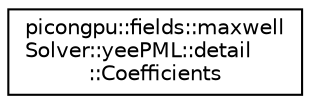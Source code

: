 digraph "Graphical Class Hierarchy"
{
 // LATEX_PDF_SIZE
  edge [fontname="Helvetica",fontsize="10",labelfontname="Helvetica",labelfontsize="10"];
  node [fontname="Helvetica",fontsize="10",shape=record];
  rankdir="LR";
  Node0 [label="picongpu::fields::maxwell\lSolver::yeePML::detail\l::Coefficients",height=0.2,width=0.4,color="black", fillcolor="white", style="filled",URL="$structpicongpu_1_1fields_1_1maxwell_solver_1_1yee_p_m_l_1_1detail_1_1_coefficients.html",tooltip="Coefficients for E or B updates at a particular point."];
}
